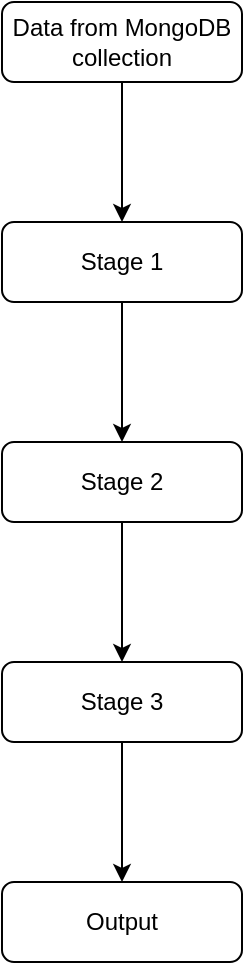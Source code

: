 <mxfile>
    <diagram name="Page-1" id="-89iqjQGXt3IiADseH3E">
        <mxGraphModel dx="762" dy="367" grid="1" gridSize="10" guides="1" tooltips="1" connect="1" arrows="1" fold="1" page="1" pageScale="1" pageWidth="850" pageHeight="1100" math="0" shadow="0">
            <root>
                <mxCell id="0"/>
                <mxCell id="1" parent="0"/>
                <mxCell id="gDhdNA_lw5HyHlNvJGPf-3" value="" style="edgeStyle=orthogonalEdgeStyle;rounded=0;orthogonalLoop=1;jettySize=auto;html=1;" parent="1" source="gDhdNA_lw5HyHlNvJGPf-1" target="gDhdNA_lw5HyHlNvJGPf-2" edge="1">
                    <mxGeometry relative="1" as="geometry"/>
                </mxCell>
                <mxCell id="gDhdNA_lw5HyHlNvJGPf-1" value="Data from MongoDB collection" style="rounded=1;whiteSpace=wrap;html=1;" parent="1" vertex="1">
                    <mxGeometry x="305" y="90" width="120" height="40" as="geometry"/>
                </mxCell>
                <mxCell id="gDhdNA_lw5HyHlNvJGPf-5" value="" style="edgeStyle=orthogonalEdgeStyle;rounded=0;orthogonalLoop=1;jettySize=auto;html=1;" parent="1" source="gDhdNA_lw5HyHlNvJGPf-2" target="gDhdNA_lw5HyHlNvJGPf-4" edge="1">
                    <mxGeometry relative="1" as="geometry"/>
                </mxCell>
                <mxCell id="gDhdNA_lw5HyHlNvJGPf-2" value="Stage 1" style="whiteSpace=wrap;html=1;rounded=1;" parent="1" vertex="1">
                    <mxGeometry x="305" y="200" width="120" height="40" as="geometry"/>
                </mxCell>
                <mxCell id="gDhdNA_lw5HyHlNvJGPf-7" value="" style="edgeStyle=orthogonalEdgeStyle;rounded=0;orthogonalLoop=1;jettySize=auto;html=1;" parent="1" source="gDhdNA_lw5HyHlNvJGPf-4" target="gDhdNA_lw5HyHlNvJGPf-6" edge="1">
                    <mxGeometry relative="1" as="geometry"/>
                </mxCell>
                <mxCell id="gDhdNA_lw5HyHlNvJGPf-4" value="Stage 2" style="whiteSpace=wrap;html=1;rounded=1;" parent="1" vertex="1">
                    <mxGeometry x="305" y="310" width="120" height="40" as="geometry"/>
                </mxCell>
                <mxCell id="gDhdNA_lw5HyHlNvJGPf-9" value="" style="edgeStyle=orthogonalEdgeStyle;rounded=0;orthogonalLoop=1;jettySize=auto;html=1;" parent="1" source="gDhdNA_lw5HyHlNvJGPf-6" target="gDhdNA_lw5HyHlNvJGPf-8" edge="1">
                    <mxGeometry relative="1" as="geometry"/>
                </mxCell>
                <mxCell id="gDhdNA_lw5HyHlNvJGPf-6" value="Stage 3" style="whiteSpace=wrap;html=1;rounded=1;" parent="1" vertex="1">
                    <mxGeometry x="305" y="420" width="120" height="40" as="geometry"/>
                </mxCell>
                <mxCell id="gDhdNA_lw5HyHlNvJGPf-8" value="Output" style="rounded=1;whiteSpace=wrap;html=1;" parent="1" vertex="1">
                    <mxGeometry x="305" y="530" width="120" height="40" as="geometry"/>
                </mxCell>
            </root>
        </mxGraphModel>
    </diagram>
</mxfile>
